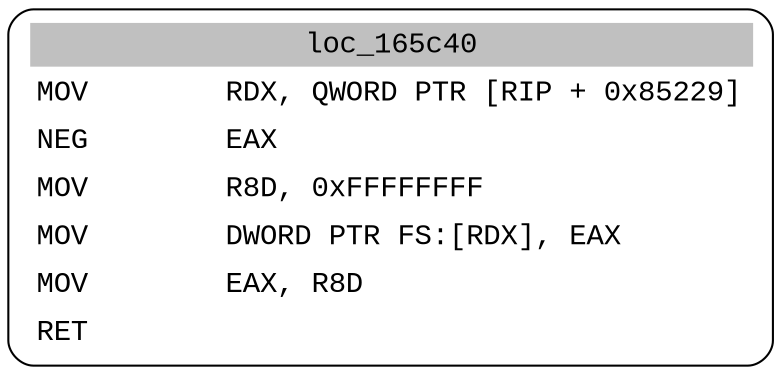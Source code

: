 digraph asm_graph {
1941 [
shape="Mrecord" fontname="Courier New"label =<<table border="0" cellborder="0" cellpadding="3"><tr><td align="center" colspan="2" bgcolor="grey">loc_165c40</td></tr><tr><td align="left">MOV        RDX, QWORD PTR [RIP + 0x85229]</td></tr><tr><td align="left">NEG        EAX</td></tr><tr><td align="left">MOV        R8D, 0xFFFFFFFF</td></tr><tr><td align="left">MOV        DWORD PTR FS:[RDX], EAX</td></tr><tr><td align="left">MOV        EAX, R8D</td></tr><tr><td align="left">RET        </td></tr></table>> ];
}